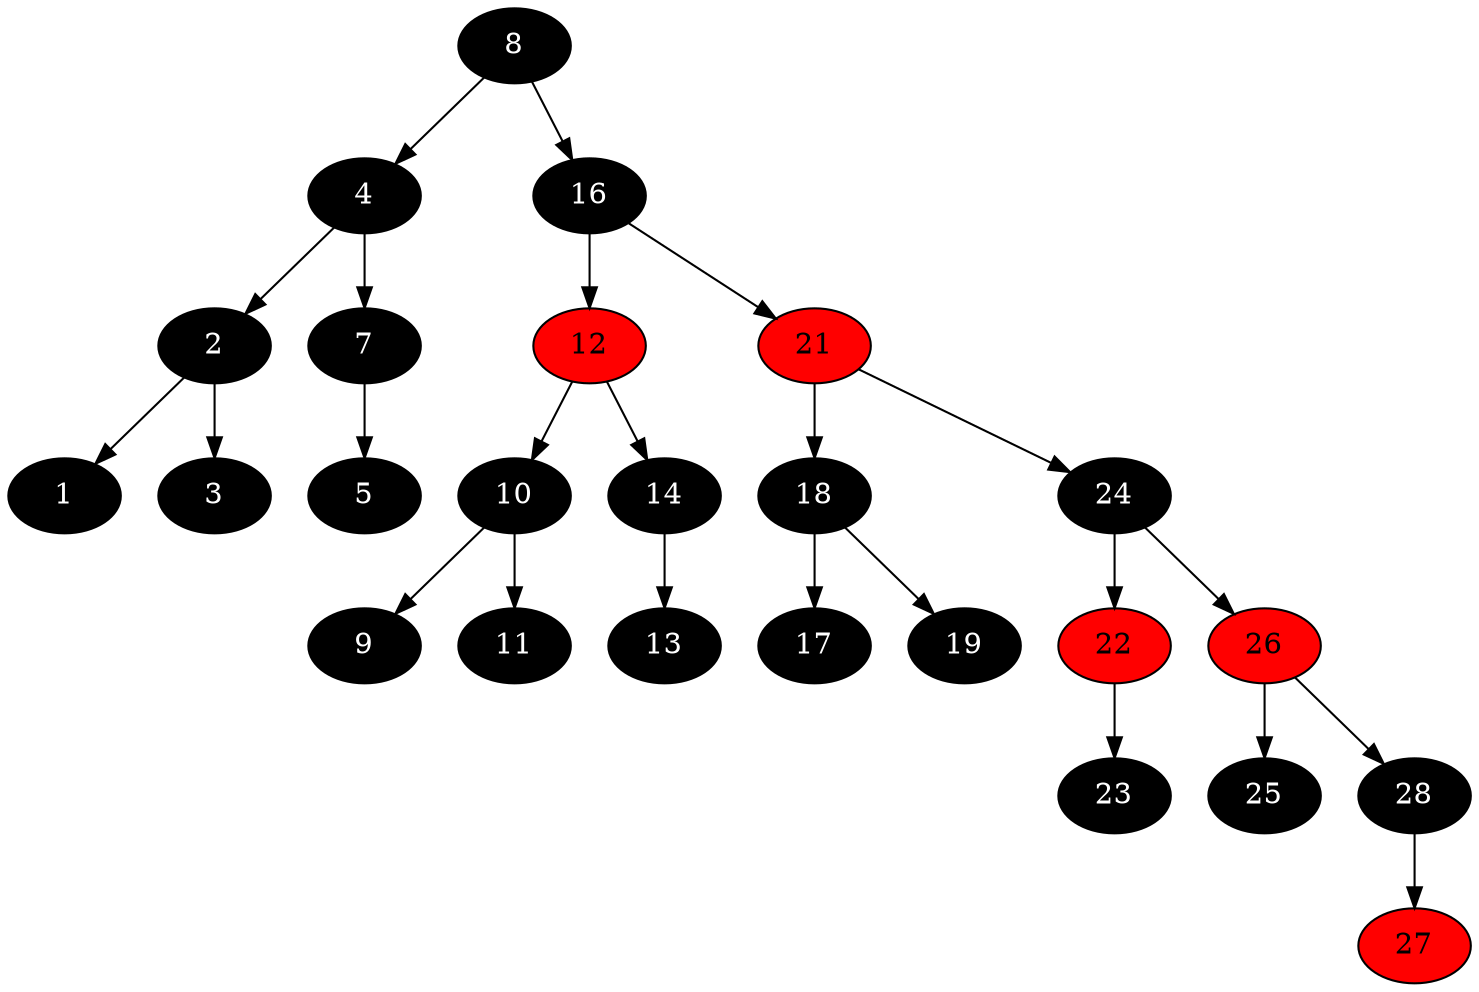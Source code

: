 digraph mentions {
8 -> 4
4 -> 2
2 -> 1
2 -> 3
4 -> 7
7 -> 5
8 -> 16
16 -> 12
12 -> 10
10 -> 9
10 -> 11
12 -> 14
14 -> 13
16 -> 21
21 -> 18
18 -> 17
18 -> 19
21 -> 24
24 -> 22
22 -> 23
24 -> 26
26 -> 25
26 -> 28
28 -> 27
8[style=filled, fillcolor=black, fontcolor=white]
4[style=filled, fillcolor=black, fontcolor=white]
2[style=filled, fillcolor=black, fontcolor=white]
1[style=filled, fillcolor=black, fontcolor=white]
3[style=filled, fillcolor=black, fontcolor=white]
7[style=filled, fillcolor=black, fontcolor=white]
5[style=filled, fillcolor=black, fontcolor=white]
16[style=filled, fillcolor=black, fontcolor=white]
12[style=filled, fillcolor=red]
10[style=filled, fillcolor=black, fontcolor=white]
9[style=filled, fillcolor=black, fontcolor=white]
11[style=filled, fillcolor=black, fontcolor=white]
14[style=filled, fillcolor=black, fontcolor=white]
13[style=filled, fillcolor=black, fontcolor=white]
21[style=filled, fillcolor=red]
18[style=filled, fillcolor=black, fontcolor=white]
17[style=filled, fillcolor=black, fontcolor=white]
19[style=filled, fillcolor=black, fontcolor=white]
24[style=filled, fillcolor=black, fontcolor=white]
22[style=filled, fillcolor=red]
23[style=filled, fillcolor=black, fontcolor=white]
26[style=filled, fillcolor=red]
25[style=filled, fillcolor=black, fontcolor=white]
28[style=filled, fillcolor=black, fontcolor=white]
27[style=filled, fillcolor=red]
}
